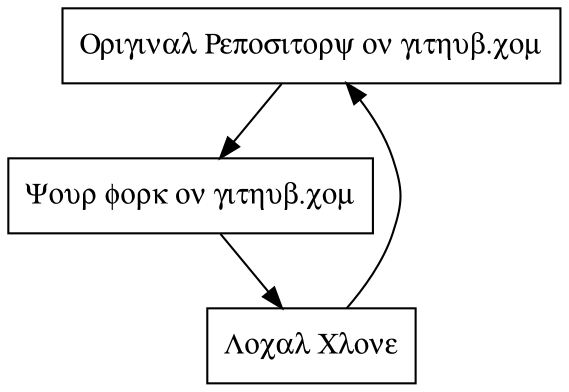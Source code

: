 digraph forking {
size="8,4";
node [fontname="Helvetica" fontsize=14 shape=box];
edge [fontname="Symbol" fontsize=10];
orig [fontname="Symbol" label="Original Repository on github.com"];
fork [fontname="Symbol" label="Your fork on github.com"];
clone [fontname="Symbol" label="Local Clone"];
orig -> fork;
fork -> clone;
clone -> orig;
}
